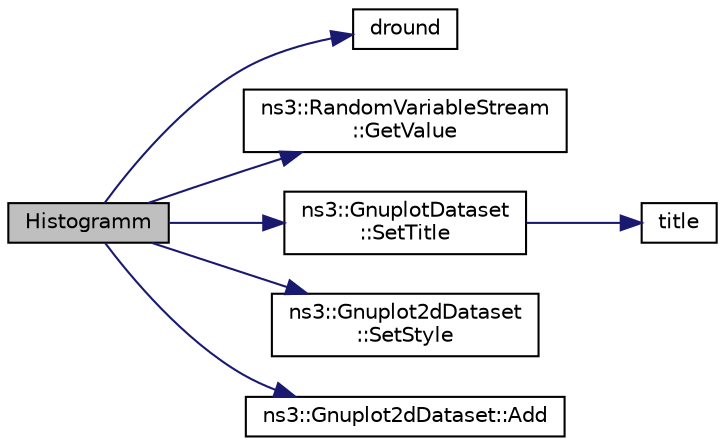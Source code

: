 digraph "Histogramm"
{
  edge [fontname="Helvetica",fontsize="10",labelfontname="Helvetica",labelfontsize="10"];
  node [fontname="Helvetica",fontsize="10",shape=record];
  rankdir="LR";
  Node1 [label="Histogramm",height=0.2,width=0.4,color="black", fillcolor="grey75", style="filled", fontcolor="black"];
  Node1 -> Node2 [color="midnightblue",fontsize="10",style="solid"];
  Node2 [label="dround",height=0.2,width=0.4,color="black", fillcolor="white", style="filled",URL="$d0/d2b/main-random-variable-stream_8cc.html#a03c6ffa77bf73ef1606f168290f71948"];
  Node1 -> Node3 [color="midnightblue",fontsize="10",style="solid"];
  Node3 [label="ns3::RandomVariableStream\l::GetValue",height=0.2,width=0.4,color="black", fillcolor="white", style="filled",URL="$dc/daa/classns3_1_1RandomVariableStream.html#a4fa5944dc4cb11544e661ed23072b36c",tooltip="Get the next random value as a double drawn from the distribution. "];
  Node1 -> Node4 [color="midnightblue",fontsize="10",style="solid"];
  Node4 [label="ns3::GnuplotDataset\l::SetTitle",height=0.2,width=0.4,color="black", fillcolor="white", style="filled",URL="$df/df6/classns3_1_1GnuplotDataset.html#add68db1296fcadff7255633c0df96e08",tooltip="Change line title. "];
  Node4 -> Node5 [color="midnightblue",fontsize="10",style="solid"];
  Node5 [label="title",height=0.2,width=0.4,color="black", fillcolor="white", style="filled",URL="$d9/d6a/lte__link__budget_8m.html#a5b09b57ee35b13a452f0c089c0709f8b"];
  Node1 -> Node6 [color="midnightblue",fontsize="10",style="solid"];
  Node6 [label="ns3::Gnuplot2dDataset\l::SetStyle",height=0.2,width=0.4,color="black", fillcolor="white", style="filled",URL="$d4/d14/classns3_1_1Gnuplot2dDataset.html#a7a3d6b6c2bd7d32a82f5715bae37c886"];
  Node1 -> Node7 [color="midnightblue",fontsize="10",style="solid"];
  Node7 [label="ns3::Gnuplot2dDataset::Add",height=0.2,width=0.4,color="black", fillcolor="white", style="filled",URL="$d4/d14/classns3_1_1Gnuplot2dDataset.html#abd93f7c8fa2d1ed643c09d7fb8d5ef27"];
}
